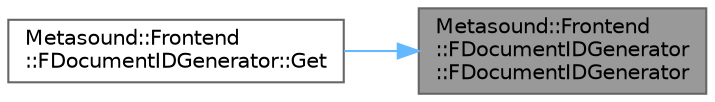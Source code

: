 digraph "Metasound::Frontend::FDocumentIDGenerator::FDocumentIDGenerator"
{
 // INTERACTIVE_SVG=YES
 // LATEX_PDF_SIZE
  bgcolor="transparent";
  edge [fontname=Helvetica,fontsize=10,labelfontname=Helvetica,labelfontsize=10];
  node [fontname=Helvetica,fontsize=10,shape=box,height=0.2,width=0.4];
  rankdir="RL";
  Node1 [id="Node000001",label="Metasound::Frontend\l::FDocumentIDGenerator\l::FDocumentIDGenerator",height=0.2,width=0.4,color="gray40", fillcolor="grey60", style="filled", fontcolor="black",tooltip=" "];
  Node1 -> Node2 [id="edge1_Node000001_Node000002",dir="back",color="steelblue1",style="solid",tooltip=" "];
  Node2 [id="Node000002",label="Metasound::Frontend\l::FDocumentIDGenerator::Get",height=0.2,width=0.4,color="grey40", fillcolor="white", style="filled",URL="$de/dca/classMetasound_1_1Frontend_1_1FDocumentIDGenerator.html#ac05da24d217c5f8b1e3ffbb7a6d55b9f",tooltip=" "];
}
